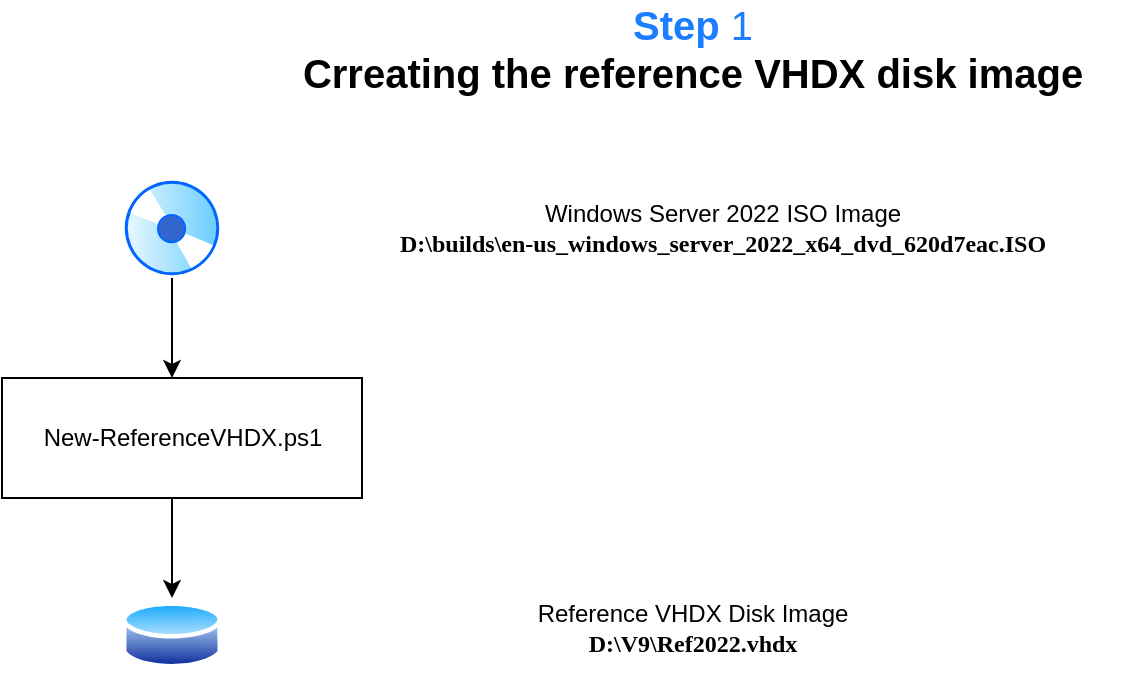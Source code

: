 <mxfile>
    <diagram id="Js_XgYYhMGEddrlFCB-S" name="Page-1">
        <mxGraphModel dx="1054" dy="442" grid="1" gridSize="10" guides="1" tooltips="1" connect="1" arrows="1" fold="1" page="1" pageScale="1" pageWidth="850" pageHeight="1100" math="0" shadow="0">
            <root>
                <mxCell id="0"/>
                <mxCell id="1" parent="0"/>
                <mxCell id="11" value="" style="rounded=0;whiteSpace=wrap;html=1;" parent="1" vertex="1">
                    <mxGeometry x="40" y="195" width="180" height="60" as="geometry"/>
                </mxCell>
                <mxCell id="2" value="" style="aspect=fixed;perimeter=ellipsePerimeter;html=1;align=center;shadow=0;dashed=0;spacingTop=3;image;image=img/lib/active_directory/cd_dvd.svg;" parent="1" vertex="1">
                    <mxGeometry x="100" y="95" width="50" height="50" as="geometry"/>
                </mxCell>
                <mxCell id="3" value="" style="aspect=fixed;perimeter=ellipsePerimeter;html=1;align=center;shadow=0;dashed=0;spacingTop=3;image;image=img/lib/active_directory/database.svg;" parent="1" vertex="1">
                    <mxGeometry x="100" y="305" width="50" height="37" as="geometry"/>
                </mxCell>
                <mxCell id="5" value="" style="endArrow=classic;html=1;exitX=0.5;exitY=1;exitDx=0;exitDy=0;entryX=0.5;entryY=0;entryDx=0;entryDy=0;" parent="1" source="2" edge="1">
                    <mxGeometry width="50" height="50" relative="1" as="geometry">
                        <mxPoint x="250" y="275" as="sourcePoint"/>
                        <mxPoint x="125" y="195" as="targetPoint"/>
                    </mxGeometry>
                </mxCell>
                <mxCell id="6" value="" style="endArrow=classic;html=1;exitX=0.5;exitY=1;exitDx=0;exitDy=0;entryX=0.5;entryY=0;entryDx=0;entryDy=0;" parent="1" target="3" edge="1">
                    <mxGeometry width="50" height="50" relative="1" as="geometry">
                        <mxPoint x="125" y="255" as="sourcePoint"/>
                        <mxPoint x="280" y="265" as="targetPoint"/>
                    </mxGeometry>
                </mxCell>
                <mxCell id="9" value="Windows Server 2022&amp;nbsp;ISO Image&lt;br&gt;&lt;font face=&quot;Cascadia Code&quot;&gt;&lt;b&gt;D:\builds\en-us_windows_server_2022_x64_dvd_620d7eac.ISO&lt;/b&gt;&lt;/font&gt;" style="text;html=1;resizable=0;autosize=1;align=center;verticalAlign=middle;points=[];fillColor=none;strokeColor=none;rounded=0;" parent="1" vertex="1">
                    <mxGeometry x="195" y="105" width="410" height="30" as="geometry"/>
                </mxCell>
                <mxCell id="10" value="New-ReferenceVHDX.ps1" style="text;html=1;resizable=0;autosize=1;align=center;verticalAlign=middle;points=[];fillColor=none;strokeColor=none;rounded=0;" parent="1" vertex="1">
                    <mxGeometry x="55" y="215" width="150" height="20" as="geometry"/>
                </mxCell>
                <mxCell id="13" value="Reference VHDX Disk Image&lt;br&gt;&lt;font face=&quot;Cascadia Code&quot;&gt;&lt;b&gt;D:\V9\Ref2022.vhdx&lt;/b&gt;&lt;/font&gt;" style="text;html=1;resizable=0;autosize=1;align=center;verticalAlign=middle;points=[];fillColor=none;strokeColor=none;rounded=0;" parent="1" vertex="1">
                    <mxGeometry x="300" y="305" width="170" height="30" as="geometry"/>
                </mxCell>
                <mxCell id="14" value="&lt;font style=&quot;font-size: 20px&quot;&gt;&lt;font color=&quot;#1c7eff&quot; style=&quot;font-size: 20px&quot;&gt;&lt;b&gt;Step &lt;/b&gt;1&lt;br&gt;&lt;/font&gt;&lt;b&gt;Crreating the reference VHDX disk image&lt;/b&gt;&lt;/font&gt;" style="text;html=1;resizable=0;autosize=1;align=center;verticalAlign=middle;points=[];fillColor=none;strokeColor=none;rounded=0;" vertex="1" parent="1">
                    <mxGeometry x="180" y="10" width="410" height="40" as="geometry"/>
                </mxCell>
            </root>
        </mxGraphModel>
    </diagram>
</mxfile>